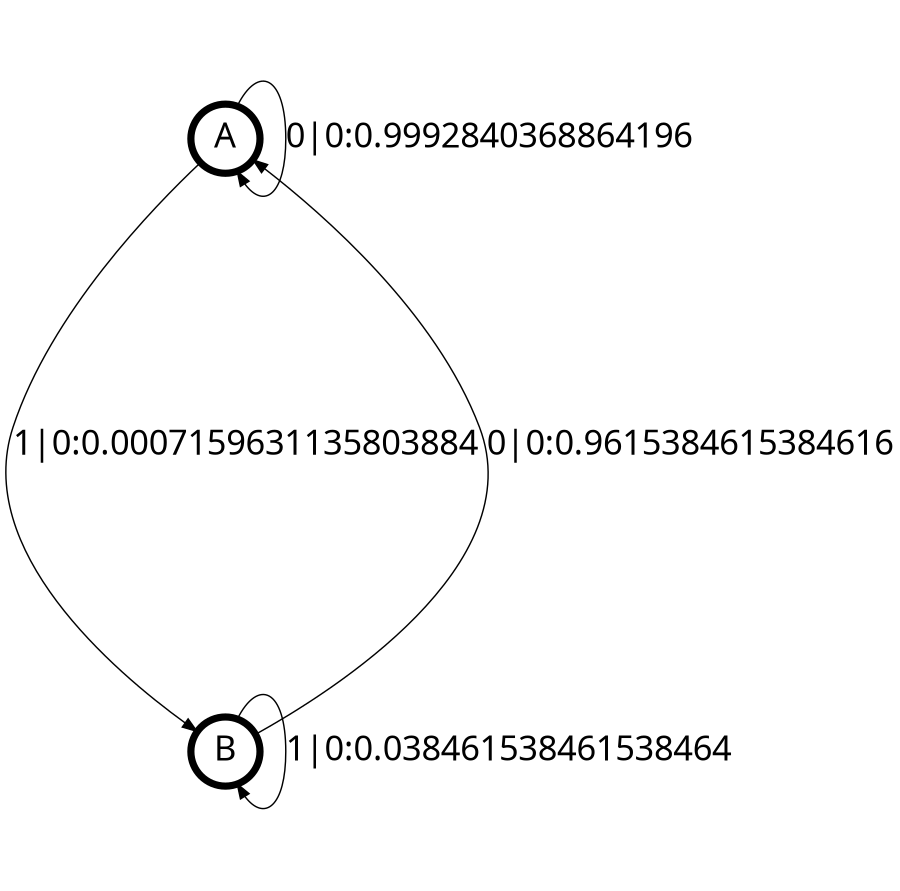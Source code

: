 digraph  {
size = "6,8.5";
ratio = "fill";
node
[shape = circle];
node [fontsize = 24];
node [penwidth = 5];
edge [fontsize = 24];
node [fontname = "CMU Serif Roman"];
graph [fontname = "CMU Serif Roman"];
edge [fontname = "CMU Serif Roman"];
A -> A [label = "0|0:0.9992840368864196\l"];
A -> B [label = "1|0:0.0007159631135803884\l"];
B -> A [label = "0|0:0.9615384615384616\l"];
B -> B [label = "1|0:0.038461538461538464\l"];
}